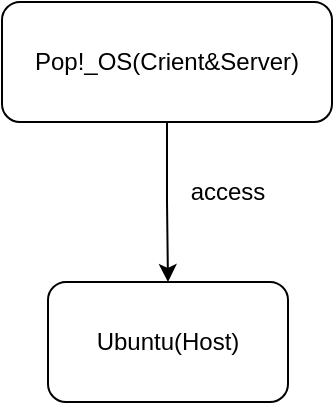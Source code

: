 <mxfile version="17.1.2" type="github">
  <diagram id="fO5Qb9ErJ3uyesGqFBVS" name="Page-1">
    <mxGraphModel dx="1406" dy="734" grid="1" gridSize="10" guides="1" tooltips="1" connect="1" arrows="1" fold="1" page="1" pageScale="1" pageWidth="1169" pageHeight="827" math="0" shadow="0">
      <root>
        <mxCell id="0" />
        <mxCell id="1" parent="0" />
        <mxCell id="k9ma9fuy6LnGqLFCoPdS-3" style="edgeStyle=orthogonalEdgeStyle;rounded=0;orthogonalLoop=1;jettySize=auto;html=1;" edge="1" parent="1" source="k9ma9fuy6LnGqLFCoPdS-1" target="k9ma9fuy6LnGqLFCoPdS-2">
          <mxGeometry relative="1" as="geometry" />
        </mxCell>
        <mxCell id="k9ma9fuy6LnGqLFCoPdS-1" value="Pop!_OS(Crient&amp;amp;Server)" style="rounded=1;whiteSpace=wrap;html=1;" vertex="1" parent="1">
          <mxGeometry x="502" y="50" width="165" height="60" as="geometry" />
        </mxCell>
        <mxCell id="k9ma9fuy6LnGqLFCoPdS-2" value="&lt;div&gt;Ubuntu(Host)&lt;/div&gt;" style="rounded=1;whiteSpace=wrap;html=1;" vertex="1" parent="1">
          <mxGeometry x="525" y="190" width="120" height="60" as="geometry" />
        </mxCell>
        <mxCell id="k9ma9fuy6LnGqLFCoPdS-4" value="&lt;div&gt;access&lt;/div&gt;" style="text;html=1;strokeColor=none;fillColor=none;align=center;verticalAlign=middle;whiteSpace=wrap;rounded=0;" vertex="1" parent="1">
          <mxGeometry x="585" y="130" width="60" height="30" as="geometry" />
        </mxCell>
      </root>
    </mxGraphModel>
  </diagram>
</mxfile>
